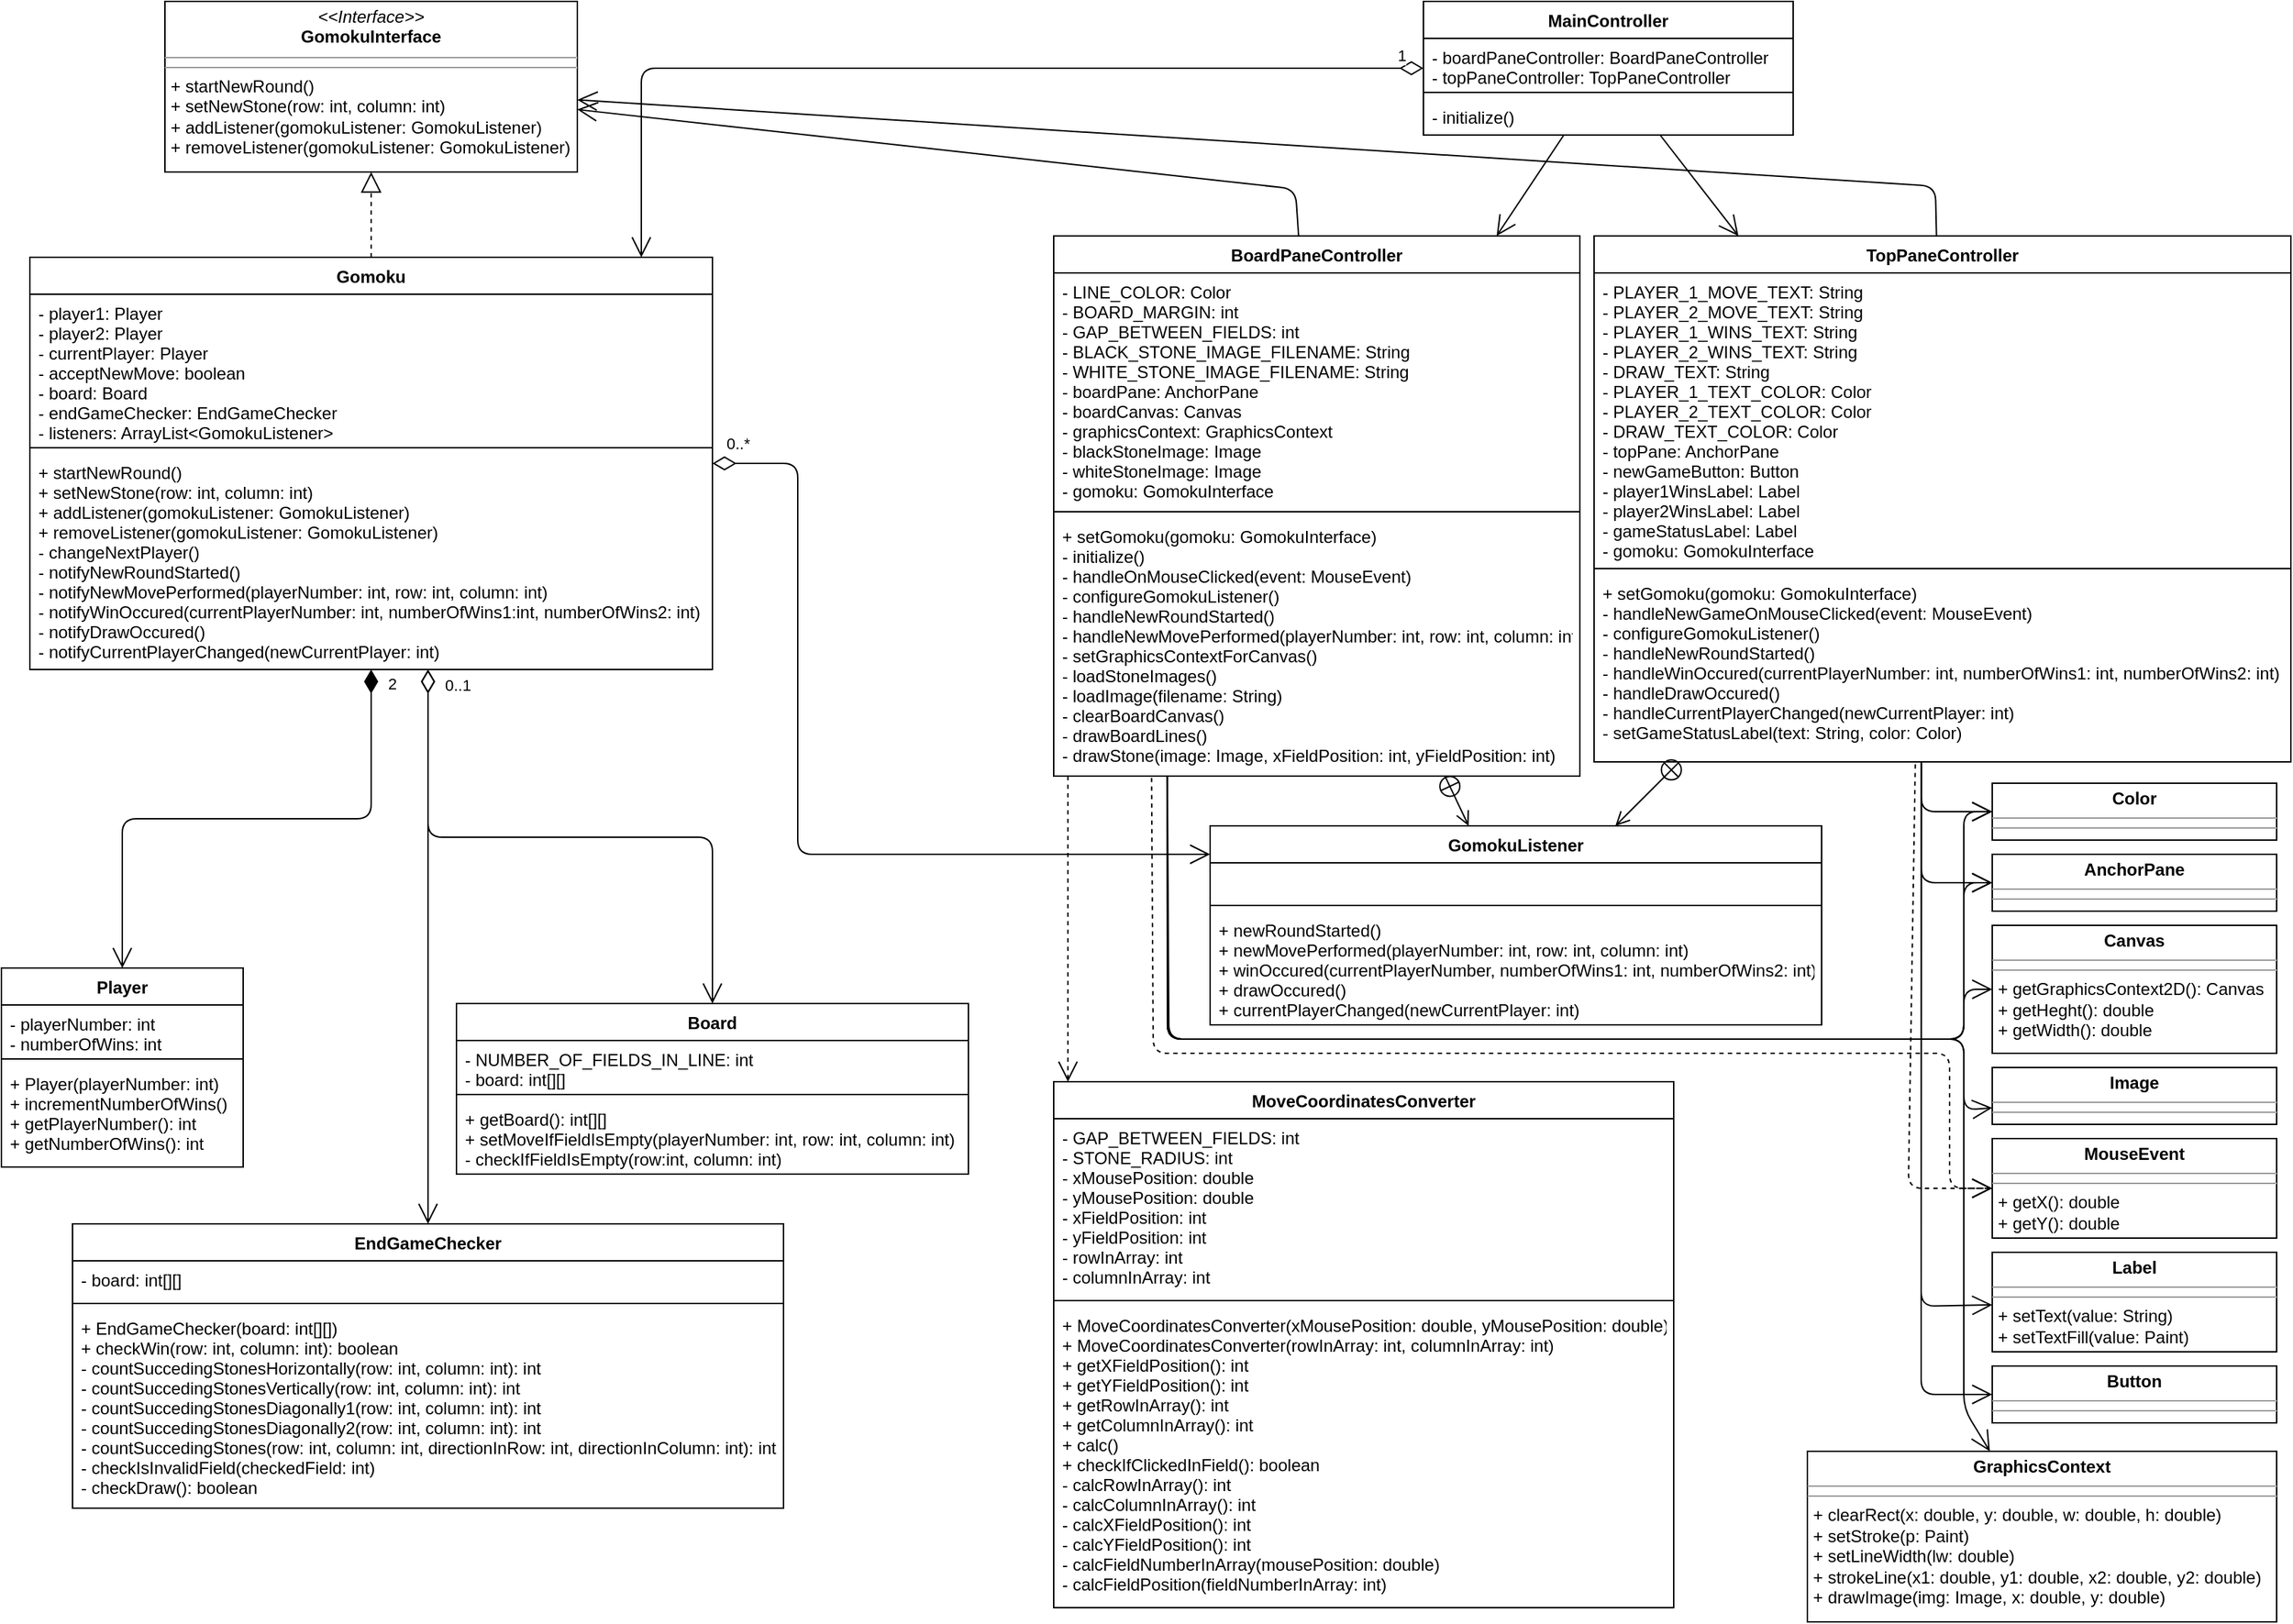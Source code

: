 <mxfile version="14.1.7" type="device"><diagram id="SDPZLVDDK0xQV8RLwK0Q" name="Page-1"><mxGraphModel dx="2770" dy="1288" grid="1" gridSize="10" guides="1" tooltips="1" connect="1" arrows="1" fold="1" page="1" pageScale="1" pageWidth="1654" pageHeight="1169" math="0" shadow="0"><root><mxCell id="0"/><mxCell id="1" parent="0"/><mxCell id="rLq44U2mmrJUTJvDnDVn-1" value="Board" style="swimlane;fontStyle=1;align=center;verticalAlign=top;childLayout=stackLayout;horizontal=1;startSize=26;horizontalStack=0;resizeParent=1;resizeParentMax=0;resizeLast=0;collapsible=1;marginBottom=0;" parent="1" vertex="1"><mxGeometry x="350" y="725" width="360" height="120" as="geometry"/></mxCell><mxCell id="rLq44U2mmrJUTJvDnDVn-2" value="- NUMBER_OF_FIELDS_IN_LINE: int&#xA;- board: int[][]&#xA;" style="text;strokeColor=none;fillColor=none;align=left;verticalAlign=top;spacingLeft=4;spacingRight=4;overflow=hidden;rotatable=0;points=[[0,0.5],[1,0.5]];portConstraint=eastwest;" parent="rLq44U2mmrJUTJvDnDVn-1" vertex="1"><mxGeometry y="26" width="360" height="34" as="geometry"/></mxCell><mxCell id="rLq44U2mmrJUTJvDnDVn-3" value="" style="line;strokeWidth=1;fillColor=none;align=left;verticalAlign=middle;spacingTop=-1;spacingLeft=3;spacingRight=3;rotatable=0;labelPosition=right;points=[];portConstraint=eastwest;" parent="rLq44U2mmrJUTJvDnDVn-1" vertex="1"><mxGeometry y="60" width="360" height="8" as="geometry"/></mxCell><mxCell id="rLq44U2mmrJUTJvDnDVn-4" value="+ getBoard(): int[][]&#xA;+ setMoveIfFieldIsEmpty(playerNumber: int, row: int, column: int)&#xA;- checkIfFieldIsEmpty(row:int, column: int)&#xA;" style="text;strokeColor=none;fillColor=none;align=left;verticalAlign=top;spacingLeft=4;spacingRight=4;overflow=hidden;rotatable=0;points=[[0,0.5],[1,0.5]];portConstraint=eastwest;" parent="rLq44U2mmrJUTJvDnDVn-1" vertex="1"><mxGeometry y="68" width="360" height="52" as="geometry"/></mxCell><mxCell id="rLq44U2mmrJUTJvDnDVn-5" value="EndGameChecker" style="swimlane;fontStyle=1;align=center;verticalAlign=top;childLayout=stackLayout;horizontal=1;startSize=26;horizontalStack=0;resizeParent=1;resizeParentMax=0;resizeLast=0;collapsible=1;marginBottom=0;" parent="1" vertex="1"><mxGeometry x="80" y="880" width="500" height="200" as="geometry"/></mxCell><mxCell id="rLq44U2mmrJUTJvDnDVn-6" value="- board: int[][]" style="text;strokeColor=none;fillColor=none;align=left;verticalAlign=top;spacingLeft=4;spacingRight=4;overflow=hidden;rotatable=0;points=[[0,0.5],[1,0.5]];portConstraint=eastwest;" parent="rLq44U2mmrJUTJvDnDVn-5" vertex="1"><mxGeometry y="26" width="500" height="26" as="geometry"/></mxCell><mxCell id="rLq44U2mmrJUTJvDnDVn-7" value="" style="line;strokeWidth=1;fillColor=none;align=left;verticalAlign=middle;spacingTop=-1;spacingLeft=3;spacingRight=3;rotatable=0;labelPosition=right;points=[];portConstraint=eastwest;" parent="rLq44U2mmrJUTJvDnDVn-5" vertex="1"><mxGeometry y="52" width="500" height="8" as="geometry"/></mxCell><mxCell id="rLq44U2mmrJUTJvDnDVn-8" value="+ EndGameChecker(board: int[][])&#xA;+ checkWin(row: int, column: int): boolean&#xA;- countSuccedingStonesHorizontally(row: int, column: int): int&#xA;- countSuccedingStonesVertically(row: int, column: int): int&#xA;- countSuccedingStonesDiagonally1(row: int, column: int): int&#xA;- countSuccedingStonesDiagonally2(row: int, column: int): int&#xA;- countSuccedingStones(row: int, column: int, directionInRow: int, directionInColumn: int): int&#xA;- checkIsInvalidField(checkedField: int)&#xA;- checkDraw(): boolean&#xA;&#xA;" style="text;strokeColor=none;fillColor=none;align=left;verticalAlign=top;spacingLeft=4;spacingRight=4;overflow=hidden;rotatable=0;points=[[0,0.5],[1,0.5]];portConstraint=eastwest;" parent="rLq44U2mmrJUTJvDnDVn-5" vertex="1"><mxGeometry y="60" width="500" height="140" as="geometry"/></mxCell><mxCell id="rLq44U2mmrJUTJvDnDVn-9" value="Gomoku" style="swimlane;fontStyle=1;align=center;verticalAlign=top;childLayout=stackLayout;horizontal=1;startSize=26;horizontalStack=0;resizeParent=1;resizeParentMax=0;resizeLast=0;collapsible=1;marginBottom=0;" parent="1" vertex="1"><mxGeometry x="50" y="200" width="480" height="290" as="geometry"/></mxCell><mxCell id="rLq44U2mmrJUTJvDnDVn-10" value="- player1: Player&#xA;- player2: Player&#xA;- currentPlayer: Player&#xA;- acceptNewMove: boolean&#xA;- board: Board&#xA;- endGameChecker: EndGameChecker&#xA;- listeners: ArrayList&lt;GomokuListener&gt;&#xA;&#xA;" style="text;strokeColor=none;fillColor=none;align=left;verticalAlign=top;spacingLeft=4;spacingRight=4;overflow=hidden;rotatable=0;points=[[0,0.5],[1,0.5]];portConstraint=eastwest;" parent="rLq44U2mmrJUTJvDnDVn-9" vertex="1"><mxGeometry y="26" width="480" height="104" as="geometry"/></mxCell><mxCell id="rLq44U2mmrJUTJvDnDVn-11" value="" style="line;strokeWidth=1;fillColor=none;align=left;verticalAlign=middle;spacingTop=-1;spacingLeft=3;spacingRight=3;rotatable=0;labelPosition=right;points=[];portConstraint=eastwest;" parent="rLq44U2mmrJUTJvDnDVn-9" vertex="1"><mxGeometry y="130" width="480" height="8" as="geometry"/></mxCell><mxCell id="rLq44U2mmrJUTJvDnDVn-12" value="+ startNewRound()&#xA;+ setNewStone(row: int, column: int)&#xA;+ addListener(gomokuListener: GomokuListener)&#xA;+ removeListener(gomokuListener: GomokuListener)&#xA;- changeNextPlayer()&#xA;- notifyNewRoundStarted()&#xA;- notifyNewMovePerformed(playerNumber: int, row: int, column: int)&#xA;- notifyWinOccured(currentPlayerNumber: int, numberOfWins1:int, numberOfWins2: int)&#xA;- notifyDrawOccured()&#xA;- notifyCurrentPlayerChanged(newCurrentPlayer: int)&#xA;&#xA;&#xA;" style="text;strokeColor=none;fillColor=none;align=left;verticalAlign=top;spacingLeft=4;spacingRight=4;overflow=hidden;rotatable=0;points=[[0,0.5],[1,0.5]];portConstraint=eastwest;" parent="rLq44U2mmrJUTJvDnDVn-9" vertex="1"><mxGeometry y="138" width="480" height="152" as="geometry"/></mxCell><mxCell id="rLq44U2mmrJUTJvDnDVn-14" value="" style="endArrow=block;dashed=1;endFill=0;endSize=12;html=1;" parent="1" source="rLq44U2mmrJUTJvDnDVn-9" target="rLq44U2mmrJUTJvDnDVn-46" edge="1"><mxGeometry width="160" relative="1" as="geometry"><mxPoint x="410" y="160" as="sourcePoint"/><mxPoint x="290" y="170" as="targetPoint"/></mxGeometry></mxCell><mxCell id="rLq44U2mmrJUTJvDnDVn-15" value="GomokuListener" style="swimlane;fontStyle=1;align=center;verticalAlign=top;childLayout=stackLayout;horizontal=1;startSize=26;horizontalStack=0;resizeParent=1;resizeParentMax=0;resizeLast=0;collapsible=1;marginBottom=0;" parent="1" vertex="1"><mxGeometry x="880" y="600" width="430" height="140" as="geometry"><mxRectangle x="880" y="600" width="130" height="26" as="alternateBounds"/></mxGeometry></mxCell><mxCell id="rLq44U2mmrJUTJvDnDVn-16" value=" " style="text;strokeColor=none;fillColor=none;align=left;verticalAlign=top;spacingLeft=4;spacingRight=4;overflow=hidden;rotatable=0;points=[[0,0.5],[1,0.5]];portConstraint=eastwest;" parent="rLq44U2mmrJUTJvDnDVn-15" vertex="1"><mxGeometry y="26" width="430" height="26" as="geometry"/></mxCell><mxCell id="rLq44U2mmrJUTJvDnDVn-17" value="" style="line;strokeWidth=1;fillColor=none;align=left;verticalAlign=middle;spacingTop=-1;spacingLeft=3;spacingRight=3;rotatable=0;labelPosition=right;points=[];portConstraint=eastwest;" parent="rLq44U2mmrJUTJvDnDVn-15" vertex="1"><mxGeometry y="52" width="430" height="8" as="geometry"/></mxCell><mxCell id="rLq44U2mmrJUTJvDnDVn-18" value="+ newRoundStarted()&#xA;+ newMovePerformed(playerNumber: int, row: int, column: int)&#xA;+ winOccured(currentPlayerNumber, numberOfWins1: int, numberOfWins2: int)&#xA;+ drawOccured()&#xA;+ currentPlayerChanged(newCurrentPlayer: int)&#xA;" style="text;strokeColor=none;fillColor=none;align=left;verticalAlign=top;spacingLeft=4;spacingRight=4;overflow=hidden;rotatable=0;points=[[0,0.5],[1,0.5]];portConstraint=eastwest;" parent="rLq44U2mmrJUTJvDnDVn-15" vertex="1"><mxGeometry y="60" width="430" height="80" as="geometry"/></mxCell><mxCell id="rLq44U2mmrJUTJvDnDVn-19" value="Player" style="swimlane;fontStyle=1;align=center;verticalAlign=top;childLayout=stackLayout;horizontal=1;startSize=26;horizontalStack=0;resizeParent=1;resizeParentMax=0;resizeLast=0;collapsible=1;marginBottom=0;" parent="1" vertex="1"><mxGeometry x="30" y="700" width="170" height="140" as="geometry"/></mxCell><mxCell id="rLq44U2mmrJUTJvDnDVn-20" value="- playerNumber: int&#xA;- numberOfWins: int&#xA;" style="text;strokeColor=none;fillColor=none;align=left;verticalAlign=top;spacingLeft=4;spacingRight=4;overflow=hidden;rotatable=0;points=[[0,0.5],[1,0.5]];portConstraint=eastwest;" parent="rLq44U2mmrJUTJvDnDVn-19" vertex="1"><mxGeometry y="26" width="170" height="34" as="geometry"/></mxCell><mxCell id="rLq44U2mmrJUTJvDnDVn-21" value="" style="line;strokeWidth=1;fillColor=none;align=left;verticalAlign=middle;spacingTop=-1;spacingLeft=3;spacingRight=3;rotatable=0;labelPosition=right;points=[];portConstraint=eastwest;" parent="rLq44U2mmrJUTJvDnDVn-19" vertex="1"><mxGeometry y="60" width="170" height="8" as="geometry"/></mxCell><mxCell id="rLq44U2mmrJUTJvDnDVn-22" value="+ Player(playerNumber: int)&#xA;+ incrementNumberOfWins()&#xA;+ getPlayerNumber(): int&#xA;+ getNumberOfWins(): int&#xA;" style="text;strokeColor=none;fillColor=none;align=left;verticalAlign=top;spacingLeft=4;spacingRight=4;overflow=hidden;rotatable=0;points=[[0,0.5],[1,0.5]];portConstraint=eastwest;" parent="rLq44U2mmrJUTJvDnDVn-19" vertex="1"><mxGeometry y="68" width="170" height="72" as="geometry"/></mxCell><mxCell id="rLq44U2mmrJUTJvDnDVn-23" value="BoardPaneController" style="swimlane;fontStyle=1;align=center;verticalAlign=top;childLayout=stackLayout;horizontal=1;startSize=26;horizontalStack=0;resizeParent=1;resizeParentMax=0;resizeLast=0;collapsible=1;marginBottom=0;" parent="1" vertex="1"><mxGeometry x="770" y="185" width="370" height="380" as="geometry"/></mxCell><mxCell id="rLq44U2mmrJUTJvDnDVn-24" value="- LINE_COLOR: Color&#xA;- BOARD_MARGIN: int&#xA;- GAP_BETWEEN_FIELDS: int&#xA;- BLACK_STONE_IMAGE_FILENAME: String&#xA;- WHITE_STONE_IMAGE_FILENAME: String&#xA;- boardPane: AnchorPane&#xA;- boardCanvas: Canvas&#xA;- graphicsContext: GraphicsContext&#xA;- blackStoneImage: Image&#xA;- whiteStoneImage: Image&#xA;- gomoku: GomokuInterface&#xA;" style="text;strokeColor=none;fillColor=none;align=left;verticalAlign=top;spacingLeft=4;spacingRight=4;overflow=hidden;rotatable=0;points=[[0,0.5],[1,0.5]];portConstraint=eastwest;" parent="rLq44U2mmrJUTJvDnDVn-23" vertex="1"><mxGeometry y="26" width="370" height="164" as="geometry"/></mxCell><mxCell id="rLq44U2mmrJUTJvDnDVn-25" value="" style="line;strokeWidth=1;fillColor=none;align=left;verticalAlign=middle;spacingTop=-1;spacingLeft=3;spacingRight=3;rotatable=0;labelPosition=right;points=[];portConstraint=eastwest;" parent="rLq44U2mmrJUTJvDnDVn-23" vertex="1"><mxGeometry y="190" width="370" height="8" as="geometry"/></mxCell><mxCell id="rLq44U2mmrJUTJvDnDVn-26" value="+ setGomoku(gomoku: GomokuInterface)&#xA;- initialize()&#xA;- handleOnMouseClicked(event: MouseEvent)&#xA;- configureGomokuListener()&#xA;- handleNewRoundStarted()&#xA;- handleNewMovePerformed(playerNumber: int, row: int, column: int)&#xA;- setGraphicsContextForCanvas()&#xA;- loadStoneImages()&#xA;- loadImage(filename: String)&#xA;- clearBoardCanvas()&#xA;- drawBoardLines()&#xA;- drawStone(image: Image, xFieldPosition: int, yFieldPosition: int)&#xA;&#xA;" style="text;strokeColor=none;fillColor=none;align=left;verticalAlign=top;spacingLeft=4;spacingRight=4;overflow=hidden;rotatable=0;points=[[0,0.5],[1,0.5]];portConstraint=eastwest;" parent="rLq44U2mmrJUTJvDnDVn-23" vertex="1"><mxGeometry y="198" width="370" height="182" as="geometry"/></mxCell><mxCell id="rLq44U2mmrJUTJvDnDVn-31" value="" style="endArrow=open;startArrow=circlePlus;endFill=0;startFill=0;endSize=8;html=1;" parent="1" source="rLq44U2mmrJUTJvDnDVn-23" target="rLq44U2mmrJUTJvDnDVn-15" edge="1"><mxGeometry width="160" relative="1" as="geometry"><mxPoint x="1110" y="300" as="sourcePoint"/><mxPoint x="1270" y="300" as="targetPoint"/></mxGeometry></mxCell><mxCell id="rLq44U2mmrJUTJvDnDVn-32" value="MainController" style="swimlane;fontStyle=1;align=center;verticalAlign=top;childLayout=stackLayout;horizontal=1;startSize=26;horizontalStack=0;resizeParent=1;resizeParentMax=0;resizeLast=0;collapsible=1;marginBottom=0;" parent="1" vertex="1"><mxGeometry x="1030" y="20" width="260" height="94" as="geometry"/></mxCell><mxCell id="rLq44U2mmrJUTJvDnDVn-33" value="- boardPaneController: BoardPaneController&#xA;- topPaneController: TopPaneController&#xA;" style="text;strokeColor=none;fillColor=none;align=left;verticalAlign=top;spacingLeft=4;spacingRight=4;overflow=hidden;rotatable=0;points=[[0,0.5],[1,0.5]];portConstraint=eastwest;" parent="rLq44U2mmrJUTJvDnDVn-32" vertex="1"><mxGeometry y="26" width="260" height="34" as="geometry"/></mxCell><mxCell id="rLq44U2mmrJUTJvDnDVn-34" value="" style="line;strokeWidth=1;fillColor=none;align=left;verticalAlign=middle;spacingTop=-1;spacingLeft=3;spacingRight=3;rotatable=0;labelPosition=right;points=[];portConstraint=eastwest;" parent="rLq44U2mmrJUTJvDnDVn-32" vertex="1"><mxGeometry y="60" width="260" height="8" as="geometry"/></mxCell><mxCell id="rLq44U2mmrJUTJvDnDVn-35" value="- initialize()" style="text;strokeColor=none;fillColor=none;align=left;verticalAlign=top;spacingLeft=4;spacingRight=4;overflow=hidden;rotatable=0;points=[[0,0.5],[1,0.5]];portConstraint=eastwest;" parent="rLq44U2mmrJUTJvDnDVn-32" vertex="1"><mxGeometry y="68" width="260" height="26" as="geometry"/></mxCell><mxCell id="rLq44U2mmrJUTJvDnDVn-36" value="MoveCoordinatesConverter" style="swimlane;fontStyle=1;align=center;verticalAlign=top;childLayout=stackLayout;horizontal=1;startSize=26;horizontalStack=0;resizeParent=1;resizeParentMax=0;resizeLast=0;collapsible=1;marginBottom=0;" parent="1" vertex="1"><mxGeometry x="770" y="780" width="436" height="370" as="geometry"/></mxCell><mxCell id="rLq44U2mmrJUTJvDnDVn-37" value="- GAP_BETWEEN_FIELDS: int&#xA;- STONE_RADIUS: int&#xA;- xMousePosition: double&#xA;- yMousePosition: double&#xA;- xFieldPosition: int&#xA;- yFieldPosition: int&#xA;- rowInArray: int&#xA;- columnInArray: int&#xA;" style="text;strokeColor=none;fillColor=none;align=left;verticalAlign=top;spacingLeft=4;spacingRight=4;overflow=hidden;rotatable=0;points=[[0,0.5],[1,0.5]];portConstraint=eastwest;" parent="rLq44U2mmrJUTJvDnDVn-36" vertex="1"><mxGeometry y="26" width="436" height="124" as="geometry"/></mxCell><mxCell id="rLq44U2mmrJUTJvDnDVn-38" value="" style="line;strokeWidth=1;fillColor=none;align=left;verticalAlign=middle;spacingTop=-1;spacingLeft=3;spacingRight=3;rotatable=0;labelPosition=right;points=[];portConstraint=eastwest;" parent="rLq44U2mmrJUTJvDnDVn-36" vertex="1"><mxGeometry y="150" width="436" height="8" as="geometry"/></mxCell><mxCell id="rLq44U2mmrJUTJvDnDVn-39" value="+ MoveCoordinatesConverter(xMousePosition: double, yMousePosition: double)&#xA;+ MoveCoordinatesConverter(rowInArray: int, columnInArray: int)&#xA;+ getXFieldPosition(): int&#xA;+ getYFieldPosition(): int&#xA;+ getRowInArray(): int&#xA;+ getColumnInArray(): int&#xA;+ calc()&#xA;+ checkIfClickedInField(): boolean&#xA;- calcRowInArray(): int&#xA;- calcColumnInArray(): int&#xA;- calcXFieldPosition(): int&#xA;- calcYFieldPosition(): int&#xA;- calcFieldNumberInArray(mousePosition: double)&#xA;- calcFieldPosition(fieldNumberInArray: int)&#xA;" style="text;strokeColor=none;fillColor=none;align=left;verticalAlign=top;spacingLeft=4;spacingRight=4;overflow=hidden;rotatable=0;points=[[0,0.5],[1,0.5]];portConstraint=eastwest;" parent="rLq44U2mmrJUTJvDnDVn-36" vertex="1"><mxGeometry y="158" width="436" height="212" as="geometry"/></mxCell><mxCell id="rLq44U2mmrJUTJvDnDVn-40" value="TopPaneController" style="swimlane;fontStyle=1;align=center;verticalAlign=top;childLayout=stackLayout;horizontal=1;startSize=26;horizontalStack=0;resizeParent=1;resizeParentMax=0;resizeLast=0;collapsible=1;marginBottom=0;" parent="1" vertex="1"><mxGeometry x="1150" y="185" width="490" height="370" as="geometry"/></mxCell><mxCell id="rLq44U2mmrJUTJvDnDVn-41" value="- PLAYER_1_MOVE_TEXT: String&#xA;- PLAYER_2_MOVE_TEXT: String&#xA;- PLAYER_1_WINS_TEXT: String&#xA;- PLAYER_2_WINS_TEXT: String&#xA;- DRAW_TEXT: String&#xA;- PLAYER_1_TEXT_COLOR: Color&#xA;- PLAYER_2_TEXT_COLOR: Color&#xA;- DRAW_TEXT_COLOR: Color&#xA;- topPane: AnchorPane&#xA;- newGameButton: Button&#xA;- player1WinsLabel: Label&#xA;- player2WinsLabel: Label&#xA;- gameStatusLabel: Label&#xA;- gomoku: GomokuInterface&#xA; " style="text;strokeColor=none;fillColor=none;align=left;verticalAlign=top;spacingLeft=4;spacingRight=4;overflow=hidden;rotatable=0;points=[[0,0.5],[1,0.5]];portConstraint=eastwest;" parent="rLq44U2mmrJUTJvDnDVn-40" vertex="1"><mxGeometry y="26" width="490" height="204" as="geometry"/></mxCell><mxCell id="rLq44U2mmrJUTJvDnDVn-42" value="" style="line;strokeWidth=1;fillColor=none;align=left;verticalAlign=middle;spacingTop=-1;spacingLeft=3;spacingRight=3;rotatable=0;labelPosition=right;points=[];portConstraint=eastwest;" parent="rLq44U2mmrJUTJvDnDVn-40" vertex="1"><mxGeometry y="230" width="490" height="8" as="geometry"/></mxCell><mxCell id="rLq44U2mmrJUTJvDnDVn-43" value="+ setGomoku(gomoku: GomokuInterface)&#xA;- handleNewGameOnMouseClicked(event: MouseEvent)&#xA;- configureGomokuListener()&#xA;- handleNewRoundStarted()&#xA;- handleWinOccured(currentPlayerNumber: int, numberOfWins1: int, numberOfWins2: int)&#xA;- handleDrawOccured()&#xA;- handleCurrentPlayerChanged(newCurrentPlayer: int)&#xA;- setGameStatusLabel(text: String, color: Color)&#xA;" style="text;strokeColor=none;fillColor=none;align=left;verticalAlign=top;spacingLeft=4;spacingRight=4;overflow=hidden;rotatable=0;points=[[0,0.5],[1,0.5]];portConstraint=eastwest;" parent="rLq44U2mmrJUTJvDnDVn-40" vertex="1"><mxGeometry y="238" width="490" height="132" as="geometry"/></mxCell><mxCell id="rLq44U2mmrJUTJvDnDVn-44" value="" style="endArrow=open;startArrow=circlePlus;endFill=0;startFill=0;endSize=8;html=1;" parent="1" source="rLq44U2mmrJUTJvDnDVn-40" target="rLq44U2mmrJUTJvDnDVn-15" edge="1"><mxGeometry width="160" relative="1" as="geometry"><mxPoint x="1180" y="500" as="sourcePoint"/><mxPoint x="1340" y="500" as="targetPoint"/></mxGeometry></mxCell><mxCell id="rLq44U2mmrJUTJvDnDVn-46" value="&lt;p style=&quot;margin: 0px ; margin-top: 4px ; text-align: center&quot;&gt;&lt;i&gt;&amp;lt;&amp;lt;Interface&amp;gt;&amp;gt;&lt;/i&gt;&lt;br&gt;&lt;b&gt;GomokuInterface&lt;/b&gt;&lt;/p&gt;&lt;hr size=&quot;1&quot;&gt;&lt;hr size=&quot;1&quot;&gt;&lt;p style=&quot;margin: 0px ; margin-left: 4px&quot;&gt;+ startNewRound()&lt;/p&gt;&lt;p style=&quot;margin: 0px ; margin-left: 4px&quot;&gt;+ setNewStone(row: int, column: int)&lt;br&gt;&lt;/p&gt;&lt;p style=&quot;margin: 0px ; margin-left: 4px&quot;&gt;+ addListener(gomokuListener: GomokuListener)&lt;br&gt;&lt;/p&gt;&lt;p style=&quot;margin: 0px ; margin-left: 4px&quot;&gt;+ removeListener(gomokuListener: GomokuListener)&lt;/p&gt;" style="verticalAlign=top;align=left;overflow=fill;fontSize=12;fontFamily=Helvetica;html=1;" parent="1" vertex="1"><mxGeometry x="145" y="20" width="290" height="120" as="geometry"/></mxCell><mxCell id="rLq44U2mmrJUTJvDnDVn-47" value="" style="endArrow=open;endSize=12;dashed=1;html=1;" parent="1" source="rLq44U2mmrJUTJvDnDVn-26" target="rLq44U2mmrJUTJvDnDVn-36" edge="1"><mxGeometry width="160" relative="1" as="geometry"><mxPoint x="790" y="540" as="sourcePoint"/><mxPoint x="950" y="540" as="targetPoint"/><Array as="points"><mxPoint x="780" y="565"/><mxPoint x="780" y="780"/></Array></mxGeometry></mxCell><mxCell id="rLq44U2mmrJUTJvDnDVn-48" value="2" style="endArrow=open;html=1;endSize=12;startArrow=diamondThin;startSize=14;startFill=1;edgeStyle=orthogonalEdgeStyle;align=left;verticalAlign=bottom;" parent="1" source="rLq44U2mmrJUTJvDnDVn-9" target="rLq44U2mmrJUTJvDnDVn-19" edge="1"><mxGeometry x="-0.9" y="10" relative="1" as="geometry"><mxPoint x="740" y="600" as="sourcePoint"/><mxPoint x="900" y="600" as="targetPoint"/><mxPoint as="offset"/></mxGeometry></mxCell><mxCell id="rLq44U2mmrJUTJvDnDVn-51" value="" style="endArrow=open;endFill=1;endSize=12;html=1;" parent="1" source="rLq44U2mmrJUTJvDnDVn-32" target="rLq44U2mmrJUTJvDnDVn-23" edge="1"><mxGeometry width="160" relative="1" as="geometry"><mxPoint x="690" y="370" as="sourcePoint"/><mxPoint x="850" y="370" as="targetPoint"/></mxGeometry></mxCell><mxCell id="rLq44U2mmrJUTJvDnDVn-52" value="" style="endArrow=open;endFill=1;endSize=12;html=1;" parent="1" source="rLq44U2mmrJUTJvDnDVn-32" target="rLq44U2mmrJUTJvDnDVn-40" edge="1"><mxGeometry width="160" relative="1" as="geometry"><mxPoint x="690" y="370" as="sourcePoint"/><mxPoint x="850" y="370" as="targetPoint"/></mxGeometry></mxCell><mxCell id="rLq44U2mmrJUTJvDnDVn-53" value="" style="endArrow=open;endFill=1;endSize=12;html=1;" parent="1" source="rLq44U2mmrJUTJvDnDVn-23" target="rLq44U2mmrJUTJvDnDVn-46" edge="1"><mxGeometry width="160" relative="1" as="geometry"><mxPoint x="690" y="430" as="sourcePoint"/><mxPoint x="850" y="430" as="targetPoint"/><Array as="points"><mxPoint x="940" y="152"/></Array></mxGeometry></mxCell><mxCell id="rLq44U2mmrJUTJvDnDVn-54" value="" style="endArrow=open;endFill=1;endSize=12;html=1;" parent="1" source="rLq44U2mmrJUTJvDnDVn-40" target="rLq44U2mmrJUTJvDnDVn-46" edge="1"><mxGeometry width="160" relative="1" as="geometry"><mxPoint x="690" y="430" as="sourcePoint"/><mxPoint x="850" y="430" as="targetPoint"/><Array as="points"><mxPoint x="1390" y="150"/></Array></mxGeometry></mxCell><mxCell id="rLq44U2mmrJUTJvDnDVn-55" value="1" style="endArrow=open;html=1;endSize=12;startArrow=diamondThin;startSize=14;startFill=0;edgeStyle=orthogonalEdgeStyle;align=left;verticalAlign=bottom;" parent="1" source="rLq44U2mmrJUTJvDnDVn-32" target="rLq44U2mmrJUTJvDnDVn-9" edge="1"><mxGeometry x="-0.941" relative="1" as="geometry"><mxPoint x="690" y="400" as="sourcePoint"/><mxPoint x="850" y="400" as="targetPoint"/><Array as="points"><mxPoint x="480" y="67"/></Array><mxPoint as="offset"/></mxGeometry></mxCell><mxCell id="rLq44U2mmrJUTJvDnDVn-56" value="0..*" style="endArrow=open;html=1;endSize=12;startArrow=diamondThin;startSize=14;startFill=0;edgeStyle=orthogonalEdgeStyle;align=left;verticalAlign=bottom;" parent="1" source="rLq44U2mmrJUTJvDnDVn-9" target="rLq44U2mmrJUTJvDnDVn-15" edge="1"><mxGeometry x="-0.974" y="5" relative="1" as="geometry"><mxPoint x="690" y="490" as="sourcePoint"/><mxPoint x="850" y="490" as="targetPoint"/><Array as="points"><mxPoint x="590" y="345"/><mxPoint x="590" y="620"/></Array><mxPoint as="offset"/></mxGeometry></mxCell><mxCell id="rLq44U2mmrJUTJvDnDVn-57" value="&lt;div&gt;0..1&lt;/div&gt;" style="endArrow=open;html=1;endSize=12;startArrow=diamondThin;startSize=14;startFill=0;edgeStyle=orthogonalEdgeStyle;align=left;verticalAlign=bottom;" parent="1" source="rLq44U2mmrJUTJvDnDVn-9" target="rLq44U2mmrJUTJvDnDVn-5" edge="1"><mxGeometry x="-0.897" y="10" relative="1" as="geometry"><mxPoint x="750" y="480" as="sourcePoint"/><mxPoint x="910" y="480" as="targetPoint"/><Array as="points"><mxPoint x="330" y="570"/><mxPoint x="330" y="570"/></Array><mxPoint as="offset"/></mxGeometry></mxCell><mxCell id="rLq44U2mmrJUTJvDnDVn-58" value="&lt;div&gt;0..1&lt;/div&gt;" style="endArrow=open;html=1;endSize=12;startArrow=diamondThin;startSize=14;startFill=0;edgeStyle=orthogonalEdgeStyle;align=left;verticalAlign=bottom;" parent="1" source="rLq44U2mmrJUTJvDnDVn-9" target="rLq44U2mmrJUTJvDnDVn-1" edge="1"><mxGeometry x="-0.908" y="10" relative="1" as="geometry"><mxPoint x="750" y="480" as="sourcePoint"/><mxPoint x="530" y="690" as="targetPoint"/><Array as="points"><mxPoint x="330" y="608"/><mxPoint x="530" y="608"/></Array><mxPoint as="offset"/></mxGeometry></mxCell><mxCell id="fbtJph1KhmS7pvV4C7x7-2" value="&lt;p style=&quot;margin: 0px ; margin-top: 4px ; text-align: center&quot;&gt;&lt;b&gt;Color&lt;/b&gt;&lt;/p&gt;&lt;hr size=&quot;1&quot;&gt;&lt;hr size=&quot;1&quot;&gt;" style="verticalAlign=top;align=left;overflow=fill;fontSize=12;fontFamily=Helvetica;html=1;" vertex="1" parent="1"><mxGeometry x="1430" y="570" width="200" height="40" as="geometry"/></mxCell><mxCell id="fbtJph1KhmS7pvV4C7x7-3" value="&lt;p style=&quot;margin: 0px ; margin-top: 4px ; text-align: center&quot;&gt;&lt;b&gt;AnchorPane&lt;/b&gt;&lt;/p&gt;&lt;hr size=&quot;1&quot;&gt;&lt;hr size=&quot;1&quot;&gt;" style="verticalAlign=top;align=left;overflow=fill;fontSize=12;fontFamily=Helvetica;html=1;" vertex="1" parent="1"><mxGeometry x="1430" y="620" width="200" height="40" as="geometry"/></mxCell><mxCell id="fbtJph1KhmS7pvV4C7x7-4" value="&lt;p style=&quot;margin: 0px ; margin-top: 4px ; text-align: center&quot;&gt;&lt;b&gt;Canvas&lt;/b&gt;&lt;/p&gt;&lt;hr size=&quot;1&quot;&gt;&lt;hr size=&quot;1&quot;&gt;&lt;p style=&quot;margin: 0px ; margin-left: 4px&quot;&gt;+ getGraphicsContext2D(): Canvas&lt;/p&gt;&lt;p style=&quot;margin: 0px ; margin-left: 4px&quot;&gt;+ getHeght(): double&lt;br&gt;&lt;/p&gt;&lt;p style=&quot;margin: 0px ; margin-left: 4px&quot;&gt;+ getWidth(): double&lt;br&gt;&lt;/p&gt;" style="verticalAlign=top;align=left;overflow=fill;fontSize=12;fontFamily=Helvetica;html=1;" vertex="1" parent="1"><mxGeometry x="1430" y="670" width="200" height="90" as="geometry"/></mxCell><mxCell id="fbtJph1KhmS7pvV4C7x7-5" value="&lt;p style=&quot;margin: 0px ; margin-top: 4px ; text-align: center&quot;&gt;&lt;b&gt;GraphicsContext&lt;/b&gt;&lt;/p&gt;&lt;hr size=&quot;1&quot;&gt;&lt;hr size=&quot;1&quot;&gt;&lt;p style=&quot;margin: 0px ; margin-left: 4px&quot;&gt;+ clearRect(x: double, y: double, w: double, h: double)&lt;/p&gt;&lt;p style=&quot;margin: 0px ; margin-left: 4px&quot;&gt;+ setStroke(p: Paint)&lt;/p&gt;&lt;p style=&quot;margin: 0px ; margin-left: 4px&quot;&gt;+ setLineWidth(lw: double)&lt;/p&gt;&lt;p style=&quot;margin: 0px ; margin-left: 4px&quot;&gt;+ strokeLine(x1: double, y1: double, x2: double, y2: double)&lt;/p&gt;&lt;p style=&quot;margin: 0px ; margin-left: 4px&quot;&gt;+ drawImage(img: Image, x: double, y: double)&lt;br&gt;&lt;/p&gt;" style="verticalAlign=top;align=left;overflow=fill;fontSize=12;fontFamily=Helvetica;html=1;" vertex="1" parent="1"><mxGeometry x="1300" y="1040" width="330" height="120" as="geometry"/></mxCell><mxCell id="fbtJph1KhmS7pvV4C7x7-6" value="&lt;p style=&quot;margin: 0px ; margin-top: 4px ; text-align: center&quot;&gt;&lt;b&gt;Image&lt;/b&gt;&lt;/p&gt;&lt;hr size=&quot;1&quot;&gt;&lt;hr size=&quot;1&quot;&gt;" style="verticalAlign=top;align=left;overflow=fill;fontSize=12;fontFamily=Helvetica;html=1;" vertex="1" parent="1"><mxGeometry x="1430" y="770" width="200" height="40" as="geometry"/></mxCell><mxCell id="fbtJph1KhmS7pvV4C7x7-8" value="&lt;p style=&quot;margin: 0px ; margin-top: 4px ; text-align: center&quot;&gt;&lt;b&gt;MouseEvent&lt;/b&gt;&lt;/p&gt;&lt;hr size=&quot;1&quot;&gt;&lt;hr size=&quot;1&quot;&gt;&lt;p style=&quot;margin: 0px ; margin-left: 4px&quot;&gt;+ getX(): double&lt;/p&gt;&lt;p style=&quot;margin: 0px ; margin-left: 4px&quot;&gt;+ getY(): double&lt;br&gt;&lt;/p&gt;" style="verticalAlign=top;align=left;overflow=fill;fontSize=12;fontFamily=Helvetica;html=1;" vertex="1" parent="1"><mxGeometry x="1430" y="820" width="200" height="70" as="geometry"/></mxCell><mxCell id="fbtJph1KhmS7pvV4C7x7-9" value="&lt;p style=&quot;margin: 0px ; margin-top: 4px ; text-align: center&quot;&gt;&lt;b&gt;Button&lt;/b&gt;&lt;/p&gt;&lt;hr size=&quot;1&quot;&gt;&lt;hr size=&quot;1&quot;&gt;" style="verticalAlign=top;align=left;overflow=fill;fontSize=12;fontFamily=Helvetica;html=1;" vertex="1" parent="1"><mxGeometry x="1430" y="980" width="200" height="40" as="geometry"/></mxCell><mxCell id="fbtJph1KhmS7pvV4C7x7-10" value="&lt;p style=&quot;margin: 0px ; margin-top: 4px ; text-align: center&quot;&gt;&lt;b&gt;Label&lt;/b&gt;&lt;/p&gt;&lt;hr size=&quot;1&quot;&gt;&lt;hr size=&quot;1&quot;&gt;&lt;p style=&quot;margin: 0px ; margin-left: 4px&quot;&gt;+ setText(value: String)&lt;/p&gt;&lt;p style=&quot;margin: 0px ; margin-left: 4px&quot;&gt;+ setTextFill(value: Paint)&lt;br&gt;&lt;/p&gt;" style="verticalAlign=top;align=left;overflow=fill;fontSize=12;fontFamily=Helvetica;html=1;" vertex="1" parent="1"><mxGeometry x="1430" y="900" width="200" height="70" as="geometry"/></mxCell><mxCell id="fbtJph1KhmS7pvV4C7x7-13" value="" style="endArrow=open;endSize=12;dashed=1;html=1;exitX=0.186;exitY=1.007;exitDx=0;exitDy=0;exitPerimeter=0;" edge="1" parent="1" source="rLq44U2mmrJUTJvDnDVn-26" target="fbtJph1KhmS7pvV4C7x7-8"><mxGeometry width="160" relative="1" as="geometry"><mxPoint x="1050" y="760" as="sourcePoint"/><mxPoint x="1210" y="760" as="targetPoint"/><Array as="points"><mxPoint x="840" y="760"/><mxPoint x="1400" y="760"/><mxPoint x="1400" y="855"/></Array></mxGeometry></mxCell><mxCell id="fbtJph1KhmS7pvV4C7x7-19" value="" style="endArrow=open;endFill=1;endSize=12;html=1;exitX=0.216;exitY=1;exitDx=0;exitDy=0;exitPerimeter=0;" edge="1" parent="1" source="rLq44U2mmrJUTJvDnDVn-26" target="fbtJph1KhmS7pvV4C7x7-2"><mxGeometry width="160" relative="1" as="geometry"><mxPoint x="870" y="580" as="sourcePoint"/><mxPoint x="1280" y="730" as="targetPoint"/><Array as="points"><mxPoint x="850" y="750"/><mxPoint x="1410" y="750"/><mxPoint x="1410" y="590"/></Array></mxGeometry></mxCell><mxCell id="fbtJph1KhmS7pvV4C7x7-20" value="" style="endArrow=open;endFill=1;endSize=12;html=1;exitX=0.216;exitY=1;exitDx=0;exitDy=0;exitPerimeter=0;" edge="1" parent="1" source="rLq44U2mmrJUTJvDnDVn-26" target="fbtJph1KhmS7pvV4C7x7-3"><mxGeometry width="160" relative="1" as="geometry"><mxPoint x="860" y="569" as="sourcePoint"/><mxPoint x="1130" y="730" as="targetPoint"/><Array as="points"><mxPoint x="850" y="750"/><mxPoint x="1410" y="750"/><mxPoint x="1410" y="640"/></Array></mxGeometry></mxCell><mxCell id="fbtJph1KhmS7pvV4C7x7-21" value="" style="endArrow=open;endFill=1;endSize=12;html=1;exitX=0.216;exitY=1;exitDx=0;exitDy=0;exitPerimeter=0;" edge="1" parent="1" source="rLq44U2mmrJUTJvDnDVn-26" target="fbtJph1KhmS7pvV4C7x7-4"><mxGeometry width="160" relative="1" as="geometry"><mxPoint x="820" y="568" as="sourcePoint"/><mxPoint x="1130" y="760" as="targetPoint"/><Array as="points"><mxPoint x="850" y="750"/><mxPoint x="1410" y="750"/><mxPoint x="1410" y="715"/></Array></mxGeometry></mxCell><mxCell id="fbtJph1KhmS7pvV4C7x7-22" value="" style="endArrow=open;endFill=1;endSize=12;html=1;" edge="1" parent="1" target="fbtJph1KhmS7pvV4C7x7-2"><mxGeometry width="160" relative="1" as="geometry"><mxPoint x="1380" y="555" as="sourcePoint"/><mxPoint x="1400" y="470" as="targetPoint"/><Array as="points"><mxPoint x="1380" y="590"/></Array></mxGeometry></mxCell><mxCell id="fbtJph1KhmS7pvV4C7x7-23" value="" style="endArrow=open;endSize=12;dashed=1;html=1;exitX=0.461;exitY=1.013;exitDx=0;exitDy=0;exitPerimeter=0;" edge="1" parent="1" source="rLq44U2mmrJUTJvDnDVn-43" target="fbtJph1KhmS7pvV4C7x7-8"><mxGeometry width="160" relative="1" as="geometry"><mxPoint x="1240" y="620" as="sourcePoint"/><mxPoint x="1400" y="620" as="targetPoint"/><Array as="points"><mxPoint x="1371" y="855"/></Array></mxGeometry></mxCell><mxCell id="fbtJph1KhmS7pvV4C7x7-24" value="" style="endArrow=open;endFill=1;endSize=12;html=1;exitX=0.216;exitY=1;exitDx=0;exitDy=0;exitPerimeter=0;" edge="1" parent="1" source="rLq44U2mmrJUTJvDnDVn-26" target="fbtJph1KhmS7pvV4C7x7-5"><mxGeometry width="160" relative="1" as="geometry"><mxPoint x="850" y="566" as="sourcePoint"/><mxPoint x="1400" y="740" as="targetPoint"/><Array as="points"><mxPoint x="850" y="750"/><mxPoint x="1410" y="750"/><mxPoint x="1410" y="1010"/></Array></mxGeometry></mxCell><mxCell id="fbtJph1KhmS7pvV4C7x7-25" value="" style="endArrow=open;endFill=1;endSize=12;html=1;exitX=0.216;exitY=1.002;exitDx=0;exitDy=0;exitPerimeter=0;" edge="1" parent="1" source="rLq44U2mmrJUTJvDnDVn-26" target="fbtJph1KhmS7pvV4C7x7-6"><mxGeometry width="160" relative="1" as="geometry"><mxPoint x="1240" y="780" as="sourcePoint"/><mxPoint x="1400" y="780" as="targetPoint"/><Array as="points"><mxPoint x="851" y="750"/><mxPoint x="1410" y="750"/><mxPoint x="1410" y="800"/></Array></mxGeometry></mxCell><mxCell id="fbtJph1KhmS7pvV4C7x7-26" value="" style="endArrow=open;endFill=1;endSize=12;html=1;exitX=0.47;exitY=1.005;exitDx=0;exitDy=0;exitPerimeter=0;" edge="1" parent="1" source="rLq44U2mmrJUTJvDnDVn-43" target="fbtJph1KhmS7pvV4C7x7-10"><mxGeometry width="160" relative="1" as="geometry"><mxPoint x="1240" y="860" as="sourcePoint"/><mxPoint x="1400" y="860" as="targetPoint"/><Array as="points"><mxPoint x="1380" y="938"/></Array></mxGeometry></mxCell><mxCell id="fbtJph1KhmS7pvV4C7x7-27" value="" style="endArrow=open;endFill=1;endSize=12;html=1;" edge="1" parent="1" target="fbtJph1KhmS7pvV4C7x7-9"><mxGeometry width="160" relative="1" as="geometry"><mxPoint x="1380" y="555" as="sourcePoint"/><mxPoint x="1400" y="590" as="targetPoint"/><Array as="points"><mxPoint x="1380" y="1000"/></Array></mxGeometry></mxCell><mxCell id="fbtJph1KhmS7pvV4C7x7-28" value="" style="endArrow=open;endFill=1;endSize=12;html=1;" edge="1" parent="1" target="fbtJph1KhmS7pvV4C7x7-3"><mxGeometry width="160" relative="1" as="geometry"><mxPoint x="1380" y="557" as="sourcePoint"/><mxPoint x="1400" y="580" as="targetPoint"/><Array as="points"><mxPoint x="1380" y="640"/></Array></mxGeometry></mxCell></root></mxGraphModel></diagram></mxfile>